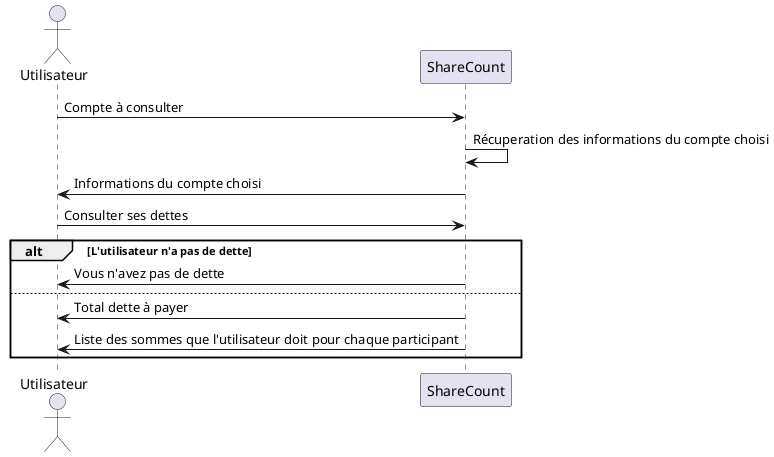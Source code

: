 @startuml "Consulter ses dettes"
actor Utilisateur as u
participant ShareCount as sc

u 	-> 	sc : Compte à consulter
sc	-> 	sc : Récuperation des informations du compte choisi
u		<-	sc : Informations du compte choisi
u 	->	sc : Consulter ses dettes
alt L'utilisateur n'a pas de dette
u 	<-	sc : Vous n'avez pas de dette
else
u 	<-	sc : Total dette à payer
u 	<-	sc : Liste des sommes que l'utilisateur doit pour chaque participant
end

@enduml
